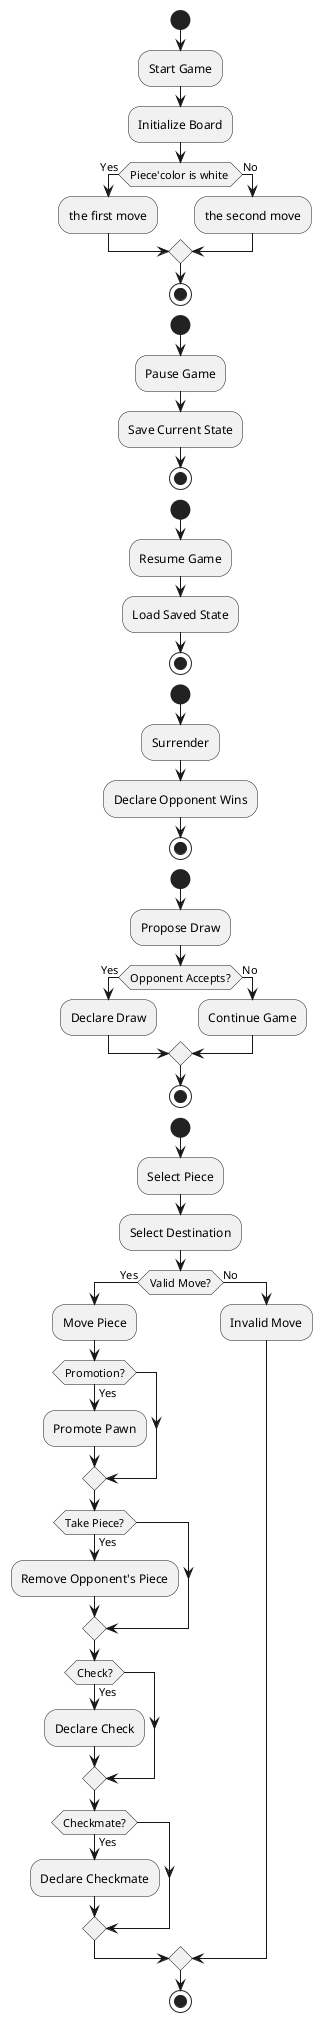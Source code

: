 @startuml

' start
start
:Start Game;
:Initialize Board;
if (Piece'color is white ) then (Yes)
  :the first move;
else (No)
  :the second move;
endif
stop

' pause activity
start
:Pause Game;
:Save Current State;
stop

' remuse activity
start
:Resume Game;
:Load Saved State;
stop

'surender activity
start
:Surrender;
:Declare Opponent Wins;
stop

'draw activity
start
:Propose Draw;
if (Opponent Accepts?) then (Yes)
  :Declare Draw;
else (No)
  :Continue Game;
endif
stop

'piece activity
start
:Select Piece;
:Select Destination;
if (Valid Move?) then (Yes)
  :Move Piece;
  if (Promotion?) then (Yes)
    :Promote Pawn;
  endif
  if (Take Piece?) then (Yes)
    :Remove Opponent's Piece;
  endif
  if (Check?) then (Yes)
    :Declare Check;
  endif
  if (Checkmate?) then (Yes)
    :Declare Checkmate;
  endif
else (No)
  :Invalid Move;
endif
stop

@enduml

